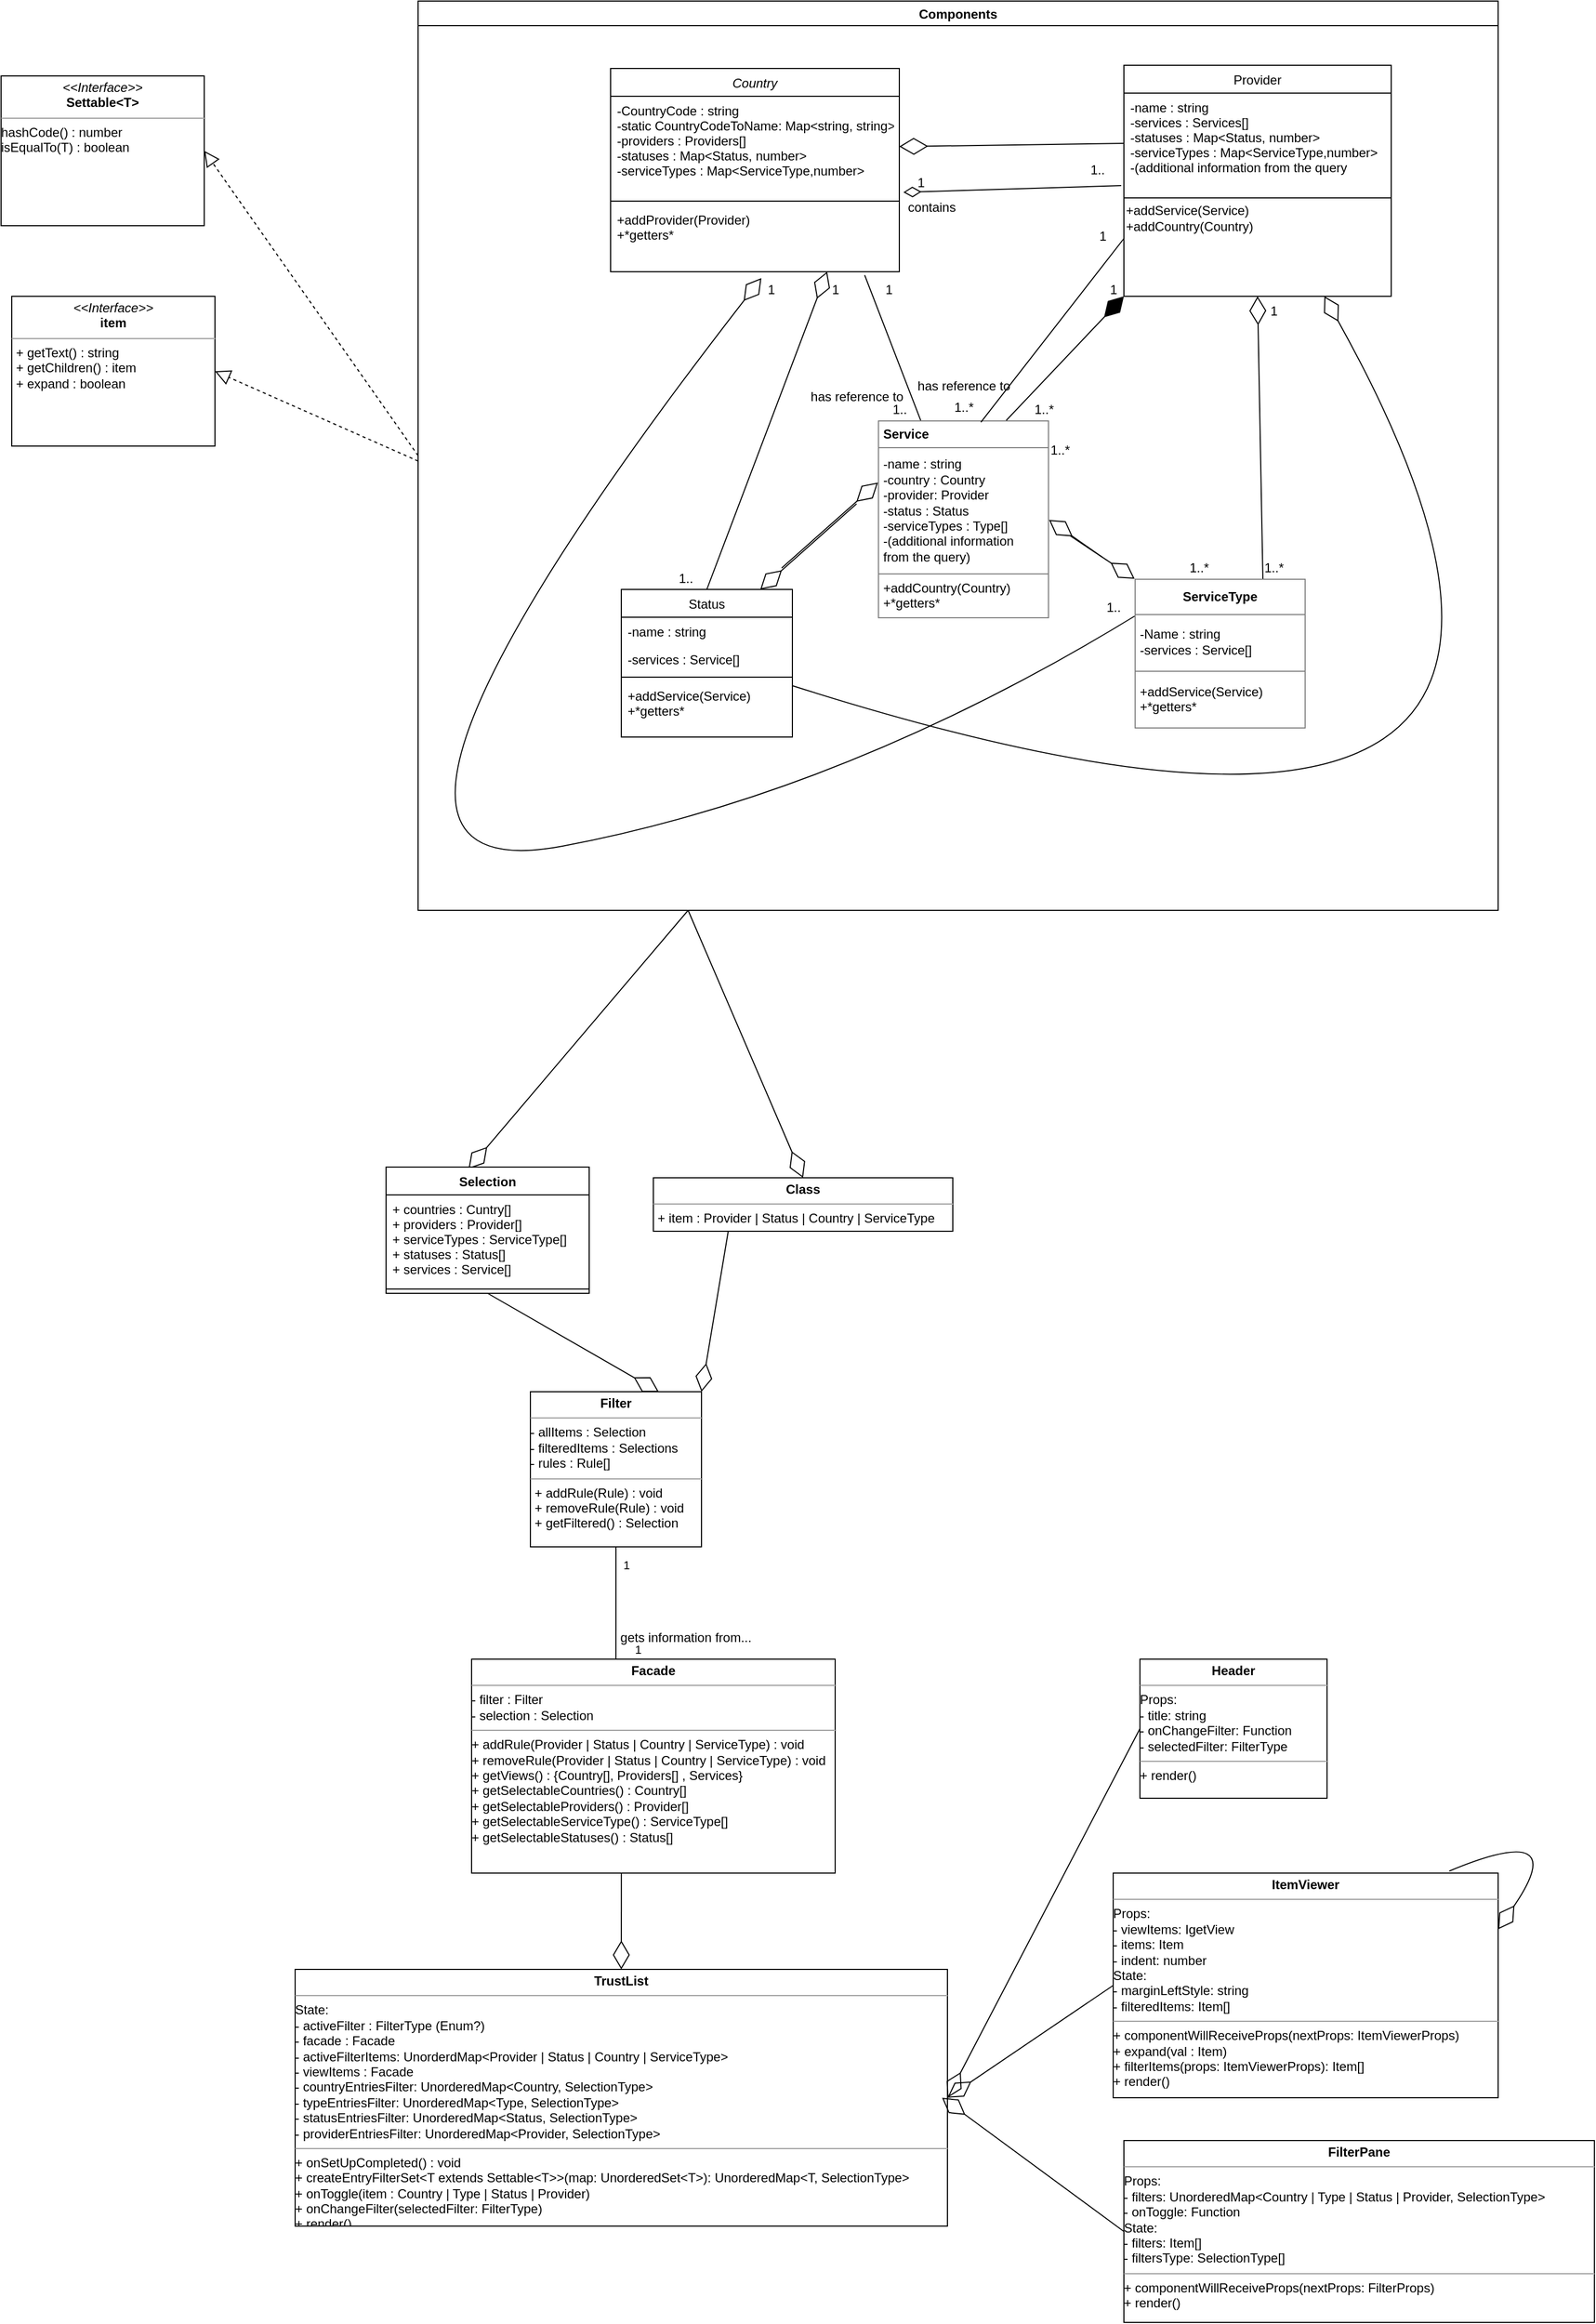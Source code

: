 <mxfile version="18.1.3" type="github">
  <diagram id="C5RBs43oDa-KdzZeNtuy" name="Page-1">
    <mxGraphModel dx="1414" dy="498" grid="1" gridSize="10" guides="1" tooltips="1" connect="1" arrows="1" fold="1" page="1" pageScale="1" pageWidth="827" pageHeight="1169" math="0" shadow="0">
      <root>
        <mxCell id="WIyWlLk6GJQsqaUBKTNV-0" />
        <mxCell id="WIyWlLk6GJQsqaUBKTNV-1" parent="WIyWlLk6GJQsqaUBKTNV-0" />
        <mxCell id="zkfFHV4jXpPFQw0GAbJ--0" value="Country" style="swimlane;fontStyle=2;align=center;verticalAlign=top;childLayout=stackLayout;horizontal=1;startSize=26;horizontalStack=0;resizeParent=1;resizeLast=0;collapsible=1;marginBottom=0;rounded=0;shadow=0;strokeWidth=1;" parent="WIyWlLk6GJQsqaUBKTNV-1" vertex="1">
          <mxGeometry x="40" y="163" width="270" height="190" as="geometry">
            <mxRectangle x="230" y="140" width="160" height="26" as="alternateBounds" />
          </mxGeometry>
        </mxCell>
        <mxCell id="zkfFHV4jXpPFQw0GAbJ--1" value="-CountryCode : string&#xa;-static CountryCodeToName: Map&lt;string, string&gt;&#xa;-providers : Providers[]&#xa;-statuses : Map&lt;Status, number&gt;&#xa;-serviceTypes : Map&lt;ServiceType,number&gt;&#xa;&#xa;" style="text;align=left;verticalAlign=top;spacingLeft=4;spacingRight=4;overflow=hidden;rotatable=0;points=[[0,0.5],[1,0.5]];portConstraint=eastwest;" parent="zkfFHV4jXpPFQw0GAbJ--0" vertex="1">
          <mxGeometry y="26" width="270" height="94" as="geometry" />
        </mxCell>
        <mxCell id="zkfFHV4jXpPFQw0GAbJ--4" value="" style="line;html=1;strokeWidth=1;align=left;verticalAlign=middle;spacingTop=-1;spacingLeft=3;spacingRight=3;rotatable=0;labelPosition=right;points=[];portConstraint=eastwest;" parent="zkfFHV4jXpPFQw0GAbJ--0" vertex="1">
          <mxGeometry y="120" width="270" height="8" as="geometry" />
        </mxCell>
        <mxCell id="zkfFHV4jXpPFQw0GAbJ--5" value="+addProvider(Provider)&#xa;+*getters*&#xa;" style="text;align=left;verticalAlign=top;spacingLeft=4;spacingRight=4;overflow=hidden;rotatable=0;points=[[0,0.5],[1,0.5]];portConstraint=eastwest;" parent="zkfFHV4jXpPFQw0GAbJ--0" vertex="1">
          <mxGeometry y="128" width="270" height="62" as="geometry" />
        </mxCell>
        <mxCell id="zkfFHV4jXpPFQw0GAbJ--6" value="Status" style="swimlane;fontStyle=0;align=center;verticalAlign=top;childLayout=stackLayout;horizontal=1;startSize=26;horizontalStack=0;resizeParent=1;resizeLast=0;collapsible=1;marginBottom=0;rounded=0;shadow=0;strokeWidth=1;" parent="WIyWlLk6GJQsqaUBKTNV-1" vertex="1">
          <mxGeometry x="50" y="650" width="160" height="138" as="geometry">
            <mxRectangle x="130" y="380" width="160" height="26" as="alternateBounds" />
          </mxGeometry>
        </mxCell>
        <mxCell id="zkfFHV4jXpPFQw0GAbJ--7" value="-name : string" style="text;align=left;verticalAlign=top;spacingLeft=4;spacingRight=4;overflow=hidden;rotatable=0;points=[[0,0.5],[1,0.5]];portConstraint=eastwest;" parent="zkfFHV4jXpPFQw0GAbJ--6" vertex="1">
          <mxGeometry y="26" width="160" height="26" as="geometry" />
        </mxCell>
        <mxCell id="zkfFHV4jXpPFQw0GAbJ--8" value="-services : Service[]" style="text;align=left;verticalAlign=top;spacingLeft=4;spacingRight=4;overflow=hidden;rotatable=0;points=[[0,0.5],[1,0.5]];portConstraint=eastwest;rounded=0;shadow=0;html=0;" parent="zkfFHV4jXpPFQw0GAbJ--6" vertex="1">
          <mxGeometry y="52" width="160" height="26" as="geometry" />
        </mxCell>
        <mxCell id="zkfFHV4jXpPFQw0GAbJ--9" value="" style="line;html=1;strokeWidth=1;align=left;verticalAlign=middle;spacingTop=-1;spacingLeft=3;spacingRight=3;rotatable=0;labelPosition=right;points=[];portConstraint=eastwest;" parent="zkfFHV4jXpPFQw0GAbJ--6" vertex="1">
          <mxGeometry y="78" width="160" height="8" as="geometry" />
        </mxCell>
        <mxCell id="zkfFHV4jXpPFQw0GAbJ--10" value="+addService(Service)&#xa;+*getters*&#xa;" style="text;align=left;verticalAlign=top;spacingLeft=4;spacingRight=4;overflow=hidden;rotatable=0;points=[[0,0.5],[1,0.5]];portConstraint=eastwest;fontStyle=0" parent="zkfFHV4jXpPFQw0GAbJ--6" vertex="1">
          <mxGeometry y="86" width="160" height="44" as="geometry" />
        </mxCell>
        <mxCell id="zkfFHV4jXpPFQw0GAbJ--17" value="Provider" style="swimlane;fontStyle=0;align=center;verticalAlign=top;childLayout=stackLayout;horizontal=1;startSize=26;horizontalStack=0;resizeParent=1;resizeLast=0;collapsible=1;marginBottom=0;rounded=0;shadow=0;strokeWidth=1;" parent="WIyWlLk6GJQsqaUBKTNV-1" vertex="1">
          <mxGeometry x="520" y="160" width="250" height="216" as="geometry">
            <mxRectangle x="550" y="140" width="160" height="26" as="alternateBounds" />
          </mxGeometry>
        </mxCell>
        <mxCell id="zkfFHV4jXpPFQw0GAbJ--18" value="-name : string &#xa;-services : Services[]&#xa;-statuses : Map&lt;Status, number&gt;&#xa;-serviceTypes : Map&lt;ServiceType,number&gt;&#xa;-(additional information from the query&#xa;" style="text;align=left;verticalAlign=top;spacingLeft=4;spacingRight=4;overflow=hidden;rotatable=0;points=[[0,0.5],[1,0.5]];portConstraint=eastwest;" parent="zkfFHV4jXpPFQw0GAbJ--17" vertex="1">
          <mxGeometry y="26" width="250" height="94" as="geometry" />
        </mxCell>
        <mxCell id="zkfFHV4jXpPFQw0GAbJ--23" value="" style="line;html=1;strokeWidth=1;align=left;verticalAlign=middle;spacingTop=-1;spacingLeft=3;spacingRight=3;rotatable=0;labelPosition=right;points=[];portConstraint=eastwest;" parent="zkfFHV4jXpPFQw0GAbJ--17" vertex="1">
          <mxGeometry y="120" width="250" height="8" as="geometry" />
        </mxCell>
        <mxCell id="jx6eO44tTlSofghOy_yD-11" value="+addService(Service)&lt;div&gt;+addCountry(Country)&lt;br&gt;&lt;/div&gt;" style="text;html=1;align=left;verticalAlign=middle;resizable=0;points=[];autosize=1;strokeColor=none;fillColor=none;hachureGap=4;" parent="zkfFHV4jXpPFQw0GAbJ--17" vertex="1">
          <mxGeometry y="128" width="250" height="30" as="geometry" />
        </mxCell>
        <mxCell id="jx6eO44tTlSofghOy_yD-0" value="&lt;table style=&quot;width:100%;height:100%;border-collapse:collapse;&quot; width=&quot;100%&quot; height=&quot;100%&quot; cellpadding=&quot;4&quot; border=&quot;1&quot;&gt;&lt;tbody&gt;&lt;tr&gt;&lt;th&gt;Service&lt;/th&gt;&lt;/tr&gt;&lt;tr&gt;&lt;td&gt;-name : string&lt;br&gt;-country : Country&lt;br&gt;-provider: Provider &lt;br&gt;-status : Status&lt;br&gt;-serviceTypes : Type[]&lt;br&gt;-(additional information&lt;br&gt;from the query)&lt;br&gt;&lt;/td&gt;&lt;/tr&gt;&lt;tr&gt;&lt;td&gt;+addCountry(Country)&lt;br&gt;+*getters*&lt;br&gt;&lt;/td&gt;&lt;/tr&gt;&lt;/tbody&gt;&lt;/table&gt;" style="text;html=1;strokeColor=none;fillColor=none;overflow=fill;hachureGap=4;align=left;" parent="WIyWlLk6GJQsqaUBKTNV-1" vertex="1">
          <mxGeometry x="290" y="492" width="160" height="185" as="geometry" />
        </mxCell>
        <mxCell id="jx6eO44tTlSofghOy_yD-1" value="&lt;table style=&quot;width:100%;height:100%;border-collapse:collapse;&quot; width=&quot;100%&quot; height=&quot;100%&quot; cellpadding=&quot;4&quot; border=&quot;1&quot;&gt;&lt;tbody&gt;&lt;tr&gt;&lt;th align=&quot;center&quot;&gt;ServiceType&lt;br&gt;&lt;/th&gt;&lt;/tr&gt;&lt;tr&gt;&lt;td&gt;-Name : string&lt;br&gt;&lt;div align=&quot;left&quot;&gt;-services : Service[]&lt;/div&gt;&lt;/td&gt;&lt;/tr&gt;&lt;tr&gt;&lt;td&gt;+addService(Service)&lt;br&gt;+*getters*&lt;br&gt;&lt;/td&gt;&lt;/tr&gt;&lt;/tbody&gt;&lt;/table&gt;" style="text;html=1;strokeColor=none;fillColor=none;overflow=fill;hachureGap=4;" parent="WIyWlLk6GJQsqaUBKTNV-1" vertex="1">
          <mxGeometry x="530" y="640" width="160" height="140" as="geometry" />
        </mxCell>
        <mxCell id="jx6eO44tTlSofghOy_yD-31" value="" style="endArrow=diamondThin;endFill=1;endSize=24;html=1;rounded=0;sourcePerimeterSpacing=8;targetPerimeterSpacing=8;curved=1;entryX=0;entryY=1;entryDx=0;entryDy=0;exitX=0.75;exitY=0;exitDx=0;exitDy=0;" parent="WIyWlLk6GJQsqaUBKTNV-1" source="jx6eO44tTlSofghOy_yD-0" target="zkfFHV4jXpPFQw0GAbJ--17" edge="1">
          <mxGeometry width="160" relative="1" as="geometry">
            <mxPoint x="280" y="500" as="sourcePoint" />
            <mxPoint x="440" y="500" as="targetPoint" />
          </mxGeometry>
        </mxCell>
        <mxCell id="jx6eO44tTlSofghOy_yD-34" value="1..*" style="text;html=1;align=center;verticalAlign=middle;resizable=0;points=[];autosize=1;strokeColor=none;fillColor=none;hachureGap=4;" parent="WIyWlLk6GJQsqaUBKTNV-1" vertex="1">
          <mxGeometry x="430" y="472" width="30" height="20" as="geometry" />
        </mxCell>
        <mxCell id="jx6eO44tTlSofghOy_yD-35" value="1" style="text;html=1;align=center;verticalAlign=middle;resizable=0;points=[];autosize=1;strokeColor=none;fillColor=none;hachureGap=4;" parent="WIyWlLk6GJQsqaUBKTNV-1" vertex="1">
          <mxGeometry x="500" y="360" width="20" height="20" as="geometry" />
        </mxCell>
        <mxCell id="jx6eO44tTlSofghOy_yD-44" value="1.." style="text;html=1;align=center;verticalAlign=middle;resizable=0;points=[];autosize=1;strokeColor=none;fillColor=none;hachureGap=4;" parent="WIyWlLk6GJQsqaUBKTNV-1" vertex="1">
          <mxGeometry x="295" y="472" width="30" height="20" as="geometry" />
        </mxCell>
        <mxCell id="jx6eO44tTlSofghOy_yD-55" value="1.." style="text;html=1;align=center;verticalAlign=middle;resizable=0;points=[];autosize=1;strokeColor=none;fillColor=none;hachureGap=4;" parent="WIyWlLk6GJQsqaUBKTNV-1" vertex="1">
          <mxGeometry x="495" y="657" width="30" height="20" as="geometry" />
        </mxCell>
        <mxCell id="jx6eO44tTlSofghOy_yD-56" value="1" style="text;html=1;align=center;verticalAlign=middle;resizable=0;points=[];autosize=1;strokeColor=none;fillColor=none;hachureGap=4;" parent="WIyWlLk6GJQsqaUBKTNV-1" vertex="1">
          <mxGeometry x="180" y="360" width="20" height="20" as="geometry" />
        </mxCell>
        <mxCell id="jx6eO44tTlSofghOy_yD-57" value="" style="endArrow=diamondThin;endFill=0;endSize=24;html=1;rounded=0;sourcePerimeterSpacing=8;targetPerimeterSpacing=8;curved=1;entryX=0.05;entryY=-0.05;entryDx=0;entryDy=0;exitX=0;exitY=0.25;exitDx=0;exitDy=0;entryPerimeter=0;" parent="WIyWlLk6GJQsqaUBKTNV-1" source="jx6eO44tTlSofghOy_yD-1" target="jx6eO44tTlSofghOy_yD-56" edge="1">
          <mxGeometry width="160" relative="1" as="geometry">
            <mxPoint x="250" y="580" as="sourcePoint" />
            <mxPoint x="90" y="580" as="targetPoint" />
            <Array as="points">
              <mxPoint x="260" y="840" />
              <mxPoint x="-270" y="940" />
            </Array>
          </mxGeometry>
        </mxCell>
        <mxCell id="jx6eO44tTlSofghOy_yD-59" value="" style="endArrow=diamondThin;endFill=0;endSize=24;html=1;rounded=0;sourcePerimeterSpacing=8;targetPerimeterSpacing=8;curved=1;entryX=0.75;entryY=1;entryDx=0;entryDy=0;exitX=0.5;exitY=0;exitDx=0;exitDy=0;" parent="WIyWlLk6GJQsqaUBKTNV-1" source="zkfFHV4jXpPFQw0GAbJ--6" target="zkfFHV4jXpPFQw0GAbJ--0" edge="1">
          <mxGeometry width="160" relative="1" as="geometry">
            <mxPoint x="220" y="570" as="sourcePoint" />
            <mxPoint x="60" y="570" as="targetPoint" />
          </mxGeometry>
        </mxCell>
        <mxCell id="jx6eO44tTlSofghOy_yD-60" value="1.." style="text;html=1;align=center;verticalAlign=middle;resizable=0;points=[];autosize=1;strokeColor=none;fillColor=none;hachureGap=4;" parent="WIyWlLk6GJQsqaUBKTNV-1" vertex="1">
          <mxGeometry x="95" y="630" width="30" height="20" as="geometry" />
        </mxCell>
        <mxCell id="jx6eO44tTlSofghOy_yD-61" value="1" style="text;html=1;align=center;verticalAlign=middle;resizable=0;points=[];autosize=1;strokeColor=none;fillColor=none;hachureGap=4;" parent="WIyWlLk6GJQsqaUBKTNV-1" vertex="1">
          <mxGeometry x="240" y="360" width="20" height="20" as="geometry" />
        </mxCell>
        <mxCell id="jx6eO44tTlSofghOy_yD-62" value="" style="endArrow=diamondThin;endFill=0;endSize=24;html=1;rounded=0;sourcePerimeterSpacing=8;targetPerimeterSpacing=8;curved=1;entryX=0.5;entryY=1;entryDx=0;entryDy=0;exitX=0.75;exitY=0;exitDx=0;exitDy=0;" parent="WIyWlLk6GJQsqaUBKTNV-1" source="jx6eO44tTlSofghOy_yD-1" target="zkfFHV4jXpPFQw0GAbJ--17" edge="1">
          <mxGeometry width="160" relative="1" as="geometry">
            <mxPoint x="260" y="610" as="sourcePoint" />
            <mxPoint x="420" y="610" as="targetPoint" />
          </mxGeometry>
        </mxCell>
        <mxCell id="jx6eO44tTlSofghOy_yD-63" value="1" style="text;html=1;align=center;verticalAlign=middle;resizable=0;points=[];autosize=1;strokeColor=none;fillColor=none;hachureGap=4;" parent="WIyWlLk6GJQsqaUBKTNV-1" vertex="1">
          <mxGeometry x="650" y="380" width="20" height="20" as="geometry" />
        </mxCell>
        <mxCell id="jx6eO44tTlSofghOy_yD-64" value="1..*" style="text;html=1;align=center;verticalAlign=middle;resizable=0;points=[];autosize=1;strokeColor=none;fillColor=none;hachureGap=4;" parent="WIyWlLk6GJQsqaUBKTNV-1" vertex="1">
          <mxGeometry x="645" y="620" width="30" height="20" as="geometry" />
        </mxCell>
        <mxCell id="jx6eO44tTlSofghOy_yD-65" value="" style="endArrow=diamondThin;endFill=0;endSize=24;html=1;rounded=0;sourcePerimeterSpacing=8;targetPerimeterSpacing=8;curved=1;exitX=1;exitY=0.091;exitDx=0;exitDy=0;exitPerimeter=0;entryX=0.75;entryY=1;entryDx=0;entryDy=0;" parent="WIyWlLk6GJQsqaUBKTNV-1" source="zkfFHV4jXpPFQw0GAbJ--10" target="zkfFHV4jXpPFQw0GAbJ--17" edge="1">
          <mxGeometry width="160" relative="1" as="geometry">
            <mxPoint x="220" y="750" as="sourcePoint" />
            <mxPoint x="380" y="750" as="targetPoint" />
            <Array as="points">
              <mxPoint x="1060" y="1010" />
            </Array>
          </mxGeometry>
        </mxCell>
        <mxCell id="jx6eO44tTlSofghOy_yD-67" value="Components" style="swimlane;hachureGap=4;startSize=23;" parent="WIyWlLk6GJQsqaUBKTNV-1" vertex="1">
          <mxGeometry x="-140" y="100" width="1010" height="850" as="geometry" />
        </mxCell>
        <mxCell id="jx6eO44tTlSofghOy_yD-76" value="1.." style="text;html=1;align=center;verticalAlign=middle;resizable=0;points=[];autosize=1;strokeColor=none;fillColor=none;hachureGap=4;" parent="jx6eO44tTlSofghOy_yD-67" vertex="1">
          <mxGeometry x="620" y="148" width="30" height="20" as="geometry" />
        </mxCell>
        <mxCell id="jx6eO44tTlSofghOy_yD-77" value="contains" style="text;html=1;align=center;verticalAlign=middle;resizable=0;points=[];autosize=1;strokeColor=none;fillColor=none;hachureGap=4;" parent="jx6eO44tTlSofghOy_yD-67" vertex="1">
          <mxGeometry x="450" y="183" width="60" height="20" as="geometry" />
        </mxCell>
        <mxCell id="jx6eO44tTlSofghOy_yD-79" value="1" style="text;html=1;align=center;verticalAlign=middle;resizable=0;points=[];autosize=1;strokeColor=none;fillColor=none;hachureGap=4;" parent="jx6eO44tTlSofghOy_yD-67" vertex="1">
          <mxGeometry x="430" y="260" width="20" height="20" as="geometry" />
        </mxCell>
        <mxCell id="jx6eO44tTlSofghOy_yD-80" value="has reference to" style="text;html=1;align=center;verticalAlign=middle;resizable=0;points=[];autosize=1;strokeColor=none;fillColor=none;hachureGap=4;" parent="jx6eO44tTlSofghOy_yD-67" vertex="1">
          <mxGeometry x="360" y="360" width="100" height="20" as="geometry" />
        </mxCell>
        <mxCell id="jx6eO44tTlSofghOy_yD-84" value="has reference to" style="text;html=1;align=center;verticalAlign=middle;resizable=0;points=[];autosize=1;strokeColor=none;fillColor=none;hachureGap=4;" parent="jx6eO44tTlSofghOy_yD-67" vertex="1">
          <mxGeometry x="460" y="350" width="100" height="20" as="geometry" />
        </mxCell>
        <mxCell id="jx6eO44tTlSofghOy_yD-68" value="&lt;p style=&quot;margin:0px;margin-top:4px;text-align:center;&quot;&gt;&lt;i&gt;&amp;lt;&amp;lt;Interface&amp;gt;&amp;gt;&lt;/i&gt;&lt;br&gt;&lt;b&gt;Settable&amp;lt;T&amp;gt;&lt;/b&gt;&lt;br&gt;&lt;/p&gt;&lt;hr size=&quot;1&quot;&gt;&lt;div&gt;hashCode() : number&lt;/div&gt;&lt;div&gt;isEqualTo(T) : boolean&lt;br&gt;&lt;/div&gt;" style="verticalAlign=top;align=left;overflow=fill;fontSize=12;fontFamily=Helvetica;html=1;hachureGap=4;" parent="WIyWlLk6GJQsqaUBKTNV-1" vertex="1">
          <mxGeometry x="-530" y="170" width="190" height="140" as="geometry" />
        </mxCell>
        <mxCell id="jx6eO44tTlSofghOy_yD-69" value="&lt;p style=&quot;margin:0px;margin-top:4px;text-align:center;&quot;&gt;&lt;i&gt;&amp;lt;&amp;lt;Interface&amp;gt;&amp;gt;&lt;/i&gt;&lt;br&gt;&lt;b&gt;item&lt;/b&gt;&lt;br&gt;&lt;/p&gt;&lt;hr size=&quot;1&quot;&gt;&lt;p style=&quot;margin:0px;margin-left:4px;&quot;&gt;+ getText() : string&lt;br&gt;+ getChildren() : item&lt;/p&gt;&lt;p style=&quot;margin:0px;margin-left:4px;&quot;&gt;+ expand : boolean&lt;br&gt;&lt;/p&gt;" style="verticalAlign=top;align=left;overflow=fill;fontSize=12;fontFamily=Helvetica;html=1;hachureGap=4;" parent="WIyWlLk6GJQsqaUBKTNV-1" vertex="1">
          <mxGeometry x="-520" y="376" width="190" height="140" as="geometry" />
        </mxCell>
        <mxCell id="jx6eO44tTlSofghOy_yD-70" value="" style="endArrow=block;dashed=1;endFill=0;endSize=12;html=1;rounded=0;sourcePerimeterSpacing=8;targetPerimeterSpacing=8;curved=1;entryX=1;entryY=0.5;entryDx=0;entryDy=0;" parent="WIyWlLk6GJQsqaUBKTNV-1" target="jx6eO44tTlSofghOy_yD-69" edge="1">
          <mxGeometry width="160" relative="1" as="geometry">
            <mxPoint x="-140" y="530" as="sourcePoint" />
            <mxPoint x="-210" y="520" as="targetPoint" />
          </mxGeometry>
        </mxCell>
        <mxCell id="jx6eO44tTlSofghOy_yD-71" value="" style="endArrow=block;dashed=1;endFill=0;endSize=12;html=1;rounded=0;sourcePerimeterSpacing=8;targetPerimeterSpacing=8;curved=1;entryX=1;entryY=0.5;entryDx=0;entryDy=0;exitX=0;exitY=0.5;exitDx=0;exitDy=0;" parent="WIyWlLk6GJQsqaUBKTNV-1" source="jx6eO44tTlSofghOy_yD-67" target="jx6eO44tTlSofghOy_yD-68" edge="1">
          <mxGeometry width="160" relative="1" as="geometry">
            <mxPoint x="-340" y="320" as="sourcePoint" />
            <mxPoint x="-180" y="320" as="targetPoint" />
          </mxGeometry>
        </mxCell>
        <mxCell id="jx6eO44tTlSofghOy_yD-73" value="" style="endArrow=diamondThin;endFill=0;endSize=24;html=1;rounded=0;sourcePerimeterSpacing=8;targetPerimeterSpacing=8;entryX=1;entryY=0.5;entryDx=0;entryDy=0;exitX=0;exitY=0.5;exitDx=0;exitDy=0;" parent="WIyWlLk6GJQsqaUBKTNV-1" source="zkfFHV4jXpPFQw0GAbJ--18" target="zkfFHV4jXpPFQw0GAbJ--1" edge="1">
          <mxGeometry width="160" relative="1" as="geometry">
            <mxPoint x="310" y="370" as="sourcePoint" />
            <mxPoint x="470" y="370" as="targetPoint" />
          </mxGeometry>
        </mxCell>
        <mxCell id="jx6eO44tTlSofghOy_yD-75" value="1" style="text;html=1;align=center;verticalAlign=middle;resizable=0;points=[];autosize=1;strokeColor=none;fillColor=none;hachureGap=4;" parent="WIyWlLk6GJQsqaUBKTNV-1" vertex="1">
          <mxGeometry x="320" y="260" width="20" height="20" as="geometry" />
        </mxCell>
        <mxCell id="jx6eO44tTlSofghOy_yD-78" value="" style="endArrow=none;html=1;rounded=0;startSize=14;endSize=14;sourcePerimeterSpacing=8;targetPerimeterSpacing=8;entryX=0.88;entryY=1.052;entryDx=0;entryDy=0;entryPerimeter=0;exitX=0.25;exitY=0;exitDx=0;exitDy=0;" parent="WIyWlLk6GJQsqaUBKTNV-1" source="jx6eO44tTlSofghOy_yD-0" target="zkfFHV4jXpPFQw0GAbJ--5" edge="1">
          <mxGeometry width="50" height="50" relative="1" as="geometry">
            <mxPoint x="370" y="440" as="sourcePoint" />
            <mxPoint x="420" y="390" as="targetPoint" />
          </mxGeometry>
        </mxCell>
        <mxCell id="jx6eO44tTlSofghOy_yD-81" value="" style="endArrow=none;html=1;rounded=0;startSize=14;endSize=14;sourcePerimeterSpacing=8;targetPerimeterSpacing=8;entryX=0;entryY=0.75;entryDx=0;entryDy=0;exitX=0.602;exitY=0.009;exitDx=0;exitDy=0;exitPerimeter=0;" parent="WIyWlLk6GJQsqaUBKTNV-1" source="jx6eO44tTlSofghOy_yD-0" target="zkfFHV4jXpPFQw0GAbJ--17" edge="1">
          <mxGeometry width="50" height="50" relative="1" as="geometry">
            <mxPoint x="370" y="440" as="sourcePoint" />
            <mxPoint x="420" y="390" as="targetPoint" />
          </mxGeometry>
        </mxCell>
        <mxCell id="jx6eO44tTlSofghOy_yD-82" value="1..*" style="text;html=1;align=center;verticalAlign=middle;resizable=0;points=[];autosize=1;strokeColor=none;fillColor=none;hachureGap=4;" parent="WIyWlLk6GJQsqaUBKTNV-1" vertex="1">
          <mxGeometry x="355" y="470" width="30" height="20" as="geometry" />
        </mxCell>
        <mxCell id="jx6eO44tTlSofghOy_yD-83" value="1" style="text;html=1;align=center;verticalAlign=middle;resizable=0;points=[];autosize=1;strokeColor=none;fillColor=none;hachureGap=4;" parent="WIyWlLk6GJQsqaUBKTNV-1" vertex="1">
          <mxGeometry x="490" y="310" width="20" height="20" as="geometry" />
        </mxCell>
        <mxCell id="jx6eO44tTlSofghOy_yD-87" value="1..*" style="text;html=1;align=center;verticalAlign=middle;resizable=0;points=[];autosize=1;strokeColor=none;fillColor=none;hachureGap=4;" parent="WIyWlLk6GJQsqaUBKTNV-1" vertex="1">
          <mxGeometry x="445" y="510" width="30" height="20" as="geometry" />
        </mxCell>
        <mxCell id="jx6eO44tTlSofghOy_yD-88" value="1..*" style="text;html=1;align=center;verticalAlign=middle;resizable=0;points=[];autosize=1;strokeColor=none;fillColor=none;hachureGap=4;" parent="WIyWlLk6GJQsqaUBKTNV-1" vertex="1">
          <mxGeometry x="575" y="620" width="30" height="20" as="geometry" />
        </mxCell>
        <mxCell id="jx6eO44tTlSofghOy_yD-89" value="" style="endArrow=diamondThin;endFill=0;endSize=24;html=1;rounded=0;sourcePerimeterSpacing=8;targetPerimeterSpacing=8;entryX=0;entryY=0;entryDx=0;entryDy=0;" parent="WIyWlLk6GJQsqaUBKTNV-1" target="jx6eO44tTlSofghOy_yD-1" edge="1">
          <mxGeometry width="160" relative="1" as="geometry">
            <mxPoint x="470" y="600" as="sourcePoint" />
            <mxPoint x="330" y="580" as="targetPoint" />
            <Array as="points" />
          </mxGeometry>
        </mxCell>
        <mxCell id="jx6eO44tTlSofghOy_yD-90" value="" style="endArrow=diamondThin;endFill=0;endSize=24;html=1;rounded=0;sourcePerimeterSpacing=8;targetPerimeterSpacing=8;" parent="WIyWlLk6GJQsqaUBKTNV-1" edge="1">
          <mxGeometry width="160" relative="1" as="geometry">
            <mxPoint x="500" y="620" as="sourcePoint" />
            <mxPoint x="450" y="585" as="targetPoint" />
          </mxGeometry>
        </mxCell>
        <mxCell id="jx6eO44tTlSofghOy_yD-91" value="" style="endArrow=diamondThin;endFill=;endSize=24;html=1;rounded=0;sourcePerimeterSpacing=8;targetPerimeterSpacing=8;entryX=0;entryY=0.314;entryDx=0;entryDy=0;entryPerimeter=0;" parent="WIyWlLk6GJQsqaUBKTNV-1" target="jx6eO44tTlSofghOy_yD-0" edge="1">
          <mxGeometry width="160" relative="1" as="geometry">
            <mxPoint x="200" y="630" as="sourcePoint" />
            <mxPoint x="270" y="560" as="targetPoint" />
          </mxGeometry>
        </mxCell>
        <mxCell id="jx6eO44tTlSofghOy_yD-92" value="" style="endArrow=diamondThin;endFill=0;endSize=24;html=1;rounded=0;sourcePerimeterSpacing=8;targetPerimeterSpacing=8;" parent="WIyWlLk6GJQsqaUBKTNV-1" edge="1">
          <mxGeometry width="160" relative="1" as="geometry">
            <mxPoint x="270" y="570" as="sourcePoint" />
            <mxPoint x="180" y="650" as="targetPoint" />
          </mxGeometry>
        </mxCell>
        <mxCell id="jx6eO44tTlSofghOy_yD-93" value="" style="endArrow=diamondThin;endFill=0;endSize=24;html=1;rounded=0;sourcePerimeterSpacing=8;targetPerimeterSpacing=8;entryX=0.406;entryY=0.015;entryDx=0;entryDy=0;exitX=0.25;exitY=1;exitDx=0;exitDy=0;entryPerimeter=0;" parent="WIyWlLk6GJQsqaUBKTNV-1" source="jx6eO44tTlSofghOy_yD-67" target="jx6eO44tTlSofghOy_yD-95" edge="1">
          <mxGeometry width="160" relative="1" as="geometry">
            <mxPoint x="-90" y="1290" as="sourcePoint" />
            <mxPoint x="-250" y="1290" as="targetPoint" />
          </mxGeometry>
        </mxCell>
        <mxCell id="jx6eO44tTlSofghOy_yD-95" value="Selection" style="swimlane;fontStyle=1;align=center;verticalAlign=top;childLayout=stackLayout;horizontal=1;startSize=26;horizontalStack=0;resizeParent=1;resizeParentMax=0;resizeLast=0;collapsible=1;marginBottom=0;hachureGap=4;" parent="WIyWlLk6GJQsqaUBKTNV-1" vertex="1">
          <mxGeometry x="-170" y="1190" width="190" height="118" as="geometry" />
        </mxCell>
        <mxCell id="jx6eO44tTlSofghOy_yD-96" value="+ countries : Cuntry[]&#xa;+ providers : Provider[]&#xa;+ serviceTypes : ServiceType[]&#xa;+ statuses : Status[]&#xa;+ services : Service[]&#xa;" style="text;strokeColor=none;fillColor=none;align=left;verticalAlign=top;spacingLeft=4;spacingRight=4;overflow=hidden;rotatable=0;points=[[0,0.5],[1,0.5]];portConstraint=eastwest;hachureGap=4;" parent="jx6eO44tTlSofghOy_yD-95" vertex="1">
          <mxGeometry y="26" width="190" height="84" as="geometry" />
        </mxCell>
        <mxCell id="jx6eO44tTlSofghOy_yD-97" value="" style="line;strokeWidth=1;fillColor=none;align=left;verticalAlign=middle;spacingTop=-1;spacingLeft=3;spacingRight=3;rotatable=0;labelPosition=right;points=[];portConstraint=eastwest;hachureGap=4;" parent="jx6eO44tTlSofghOy_yD-95" vertex="1">
          <mxGeometry y="110" width="190" height="8" as="geometry" />
        </mxCell>
        <mxCell id="jx6eO44tTlSofghOy_yD-99" value="" style="endArrow=diamondThin;endFill=0;endSize=24;html=1;rounded=0;sourcePerimeterSpacing=8;targetPerimeterSpacing=8;exitX=0.5;exitY=1;exitDx=0;exitDy=0;entryX=0.75;entryY=0;entryDx=0;entryDy=0;" parent="WIyWlLk6GJQsqaUBKTNV-1" source="jx6eO44tTlSofghOy_yD-95" target="jx6eO44tTlSofghOy_yD-100" edge="1">
          <mxGeometry width="160" relative="1" as="geometry">
            <mxPoint x="-180" y="1490" as="sourcePoint" />
            <mxPoint x="-240" y="1530" as="targetPoint" />
          </mxGeometry>
        </mxCell>
        <mxCell id="jx6eO44tTlSofghOy_yD-100" value="&lt;p style=&quot;margin:0px;margin-top:4px;text-align:center;&quot;&gt;&lt;b&gt;Filter&lt;/b&gt;&lt;br&gt;&lt;/p&gt;&lt;hr size=&quot;1&quot;&gt;&lt;div&gt;- allItems : Selection&lt;/div&gt;&lt;div&gt;- filteredItems : Selections&lt;/div&gt;&lt;div&gt;- rules : Rule[]&lt;br&gt;&lt;/div&gt;&lt;hr size=&quot;1&quot;&gt;&lt;p style=&quot;margin:0px;margin-left:4px;&quot;&gt;+ addRule(Rule) : void&lt;br&gt;&lt;/p&gt;&lt;p style=&quot;margin:0px;margin-left:4px;&quot;&gt;+ removeRule(Rule) : void&lt;/p&gt;&lt;p style=&quot;margin:0px;margin-left:4px;&quot;&gt;+ getFiltered() : Selection&lt;br&gt;&lt;/p&gt;" style="verticalAlign=top;align=left;overflow=fill;fontSize=12;fontFamily=Helvetica;html=1;hachureGap=4;" parent="WIyWlLk6GJQsqaUBKTNV-1" vertex="1">
          <mxGeometry x="-35" y="1400" width="160" height="145" as="geometry" />
        </mxCell>
        <mxCell id="jx6eO44tTlSofghOy_yD-101" value="" style="endArrow=diamondThin;endFill=0;endSize=24;html=1;rounded=0;sourcePerimeterSpacing=8;targetPerimeterSpacing=8;exitX=0.25;exitY=1;exitDx=0;exitDy=0;entryX=0.5;entryY=0;entryDx=0;entryDy=0;" parent="WIyWlLk6GJQsqaUBKTNV-1" source="jx6eO44tTlSofghOy_yD-67" target="jx6eO44tTlSofghOy_yD-102" edge="1">
          <mxGeometry width="160" relative="1" as="geometry">
            <mxPoint x="320" y="1130" as="sourcePoint" />
            <mxPoint x="160" y="1190" as="targetPoint" />
          </mxGeometry>
        </mxCell>
        <mxCell id="jx6eO44tTlSofghOy_yD-102" value="&lt;p style=&quot;margin:0px;margin-top:4px;text-align:center;&quot;&gt;&lt;b&gt;Class&lt;/b&gt;&lt;/p&gt;&lt;hr size=&quot;1&quot;&gt;&lt;p style=&quot;margin:0px;margin-left:4px;&quot;&gt;+ item : Provider | Status | Country | ServiceType&lt;br&gt;&lt;/p&gt;&lt;hr size=&quot;1&quot;&gt;" style="verticalAlign=top;align=left;overflow=fill;fontSize=12;fontFamily=Helvetica;html=1;hachureGap=4;" parent="WIyWlLk6GJQsqaUBKTNV-1" vertex="1">
          <mxGeometry x="80" y="1200" width="280" height="50" as="geometry" />
        </mxCell>
        <mxCell id="jx6eO44tTlSofghOy_yD-103" value="" style="endArrow=diamondThin;endFill=0;endSize=24;html=1;rounded=0;sourcePerimeterSpacing=8;targetPerimeterSpacing=8;entryX=1;entryY=0;entryDx=0;entryDy=0;exitX=0.25;exitY=1;exitDx=0;exitDy=0;" parent="WIyWlLk6GJQsqaUBKTNV-1" source="jx6eO44tTlSofghOy_yD-102" target="jx6eO44tTlSofghOy_yD-100" edge="1">
          <mxGeometry width="160" relative="1" as="geometry">
            <mxPoint x="-80" y="1440" as="sourcePoint" />
            <mxPoint x="80" y="1440" as="targetPoint" />
          </mxGeometry>
        </mxCell>
        <mxCell id="jx6eO44tTlSofghOy_yD-105" value="&lt;p style=&quot;margin:0px;margin-top:4px;text-align:center;&quot;&gt;&lt;b&gt;Facade&lt;/b&gt;&lt;br&gt;&lt;/p&gt;&lt;hr size=&quot;1&quot;&gt;&lt;div&gt;- filter : Filter&lt;/div&gt;&lt;div&gt;- selection : Selection&lt;br&gt;&lt;/div&gt;&lt;hr size=&quot;1&quot;&gt;&lt;div&gt;+ addRule(Provider | Status | Country | ServiceType) : void&lt;br&gt;&lt;/div&gt;&lt;div&gt;+ removeRule(Provider | Status | Country | ServiceType) : void&lt;br&gt;&lt;/div&gt;&lt;div&gt;+ getViews() : {Country[], Providers[] , Services}&lt;/div&gt;&lt;div&gt;+ getSelectableCountries() : Country[]&lt;/div&gt;&lt;div&gt;&lt;div&gt;+ getSelectableProviders() : Provider[]&lt;/div&gt;&lt;div&gt;&lt;div&gt;+ getSelectableServiceType() : ServiceType[]&lt;/div&gt;&lt;div&gt;&lt;div&gt;+ getSelectableStatuses() : Status[]&lt;/div&gt;&lt;/div&gt;&lt;/div&gt;&lt;/div&gt;&lt;div&gt;&lt;br&gt; &lt;/div&gt;&lt;div&gt;&lt;br&gt;&lt;/div&gt;" style="verticalAlign=top;align=left;overflow=fill;fontSize=12;fontFamily=Helvetica;html=1;hachureGap=4;" parent="WIyWlLk6GJQsqaUBKTNV-1" vertex="1">
          <mxGeometry x="-90" y="1650" width="340" height="200" as="geometry" />
        </mxCell>
        <mxCell id="-e_v6TnxBKaBj5N8BUCK-5" value="" style="endArrow=none;html=1;edgeStyle=orthogonalEdgeStyle;rounded=0;exitX=0.5;exitY=1;exitDx=0;exitDy=0;entryX=0.397;entryY=0;entryDx=0;entryDy=0;entryPerimeter=0;" parent="WIyWlLk6GJQsqaUBKTNV-1" source="jx6eO44tTlSofghOy_yD-100" target="jx6eO44tTlSofghOy_yD-105" edge="1">
          <mxGeometry relative="1" as="geometry">
            <mxPoint x="180" y="1430" as="sourcePoint" />
            <mxPoint x="340" y="1430" as="targetPoint" />
          </mxGeometry>
        </mxCell>
        <mxCell id="-e_v6TnxBKaBj5N8BUCK-6" value="1" style="edgeLabel;resizable=0;html=1;align=left;verticalAlign=bottom;" parent="-e_v6TnxBKaBj5N8BUCK-5" connectable="0" vertex="1">
          <mxGeometry x="-1" relative="1" as="geometry">
            <mxPoint x="5" y="25" as="offset" />
          </mxGeometry>
        </mxCell>
        <mxCell id="-e_v6TnxBKaBj5N8BUCK-7" value="1" style="edgeLabel;resizable=0;html=1;align=right;verticalAlign=bottom;" parent="-e_v6TnxBKaBj5N8BUCK-5" connectable="0" vertex="1">
          <mxGeometry x="1" relative="1" as="geometry">
            <mxPoint x="25" as="offset" />
          </mxGeometry>
        </mxCell>
        <mxCell id="-e_v6TnxBKaBj5N8BUCK-8" value="gets information from..." style="text;html=1;align=center;verticalAlign=middle;resizable=0;points=[];autosize=1;strokeColor=none;fillColor=none;" parent="WIyWlLk6GJQsqaUBKTNV-1" vertex="1">
          <mxGeometry x="40" y="1620" width="140" height="20" as="geometry" />
        </mxCell>
        <mxCell id="jx6eO44tTlSofghOy_yD-74" value="" style="endArrow=diamondThin;endFill=0;html=1;rounded=0;startSize=14;endSize=14;sourcePerimeterSpacing=8;targetPerimeterSpacing=8;entryX=1.014;entryY=0.955;entryDx=0;entryDy=0;entryPerimeter=0;exitX=-0.01;exitY=0.92;exitDx=0;exitDy=0;exitPerimeter=0;" parent="WIyWlLk6GJQsqaUBKTNV-1" source="zkfFHV4jXpPFQw0GAbJ--18" target="zkfFHV4jXpPFQw0GAbJ--1" edge="1">
          <mxGeometry width="50" height="50" relative="1" as="geometry">
            <mxPoint x="420" y="340" as="sourcePoint" />
            <mxPoint x="370" y="390" as="targetPoint" />
          </mxGeometry>
        </mxCell>
        <mxCell id="yTGQvYgbSu-PY9iP79x5-1" value="&lt;p style=&quot;margin:0px;margin-top:4px;text-align:center;&quot;&gt;&lt;b&gt;TrustList&lt;/b&gt;&lt;/p&gt;&lt;hr size=&quot;1&quot;&gt;&lt;div&gt;State:&lt;br&gt;&lt;/div&gt;&lt;div&gt;- activeFilter : FilterType (Enum?)&lt;br&gt;&lt;/div&gt;&lt;div&gt;- facade : Facade&lt;/div&gt;&lt;div&gt;- activeFilterItems: UnorderdMap&amp;lt;Provider | Status | Country | ServiceType&amp;gt;&lt;br&gt;&lt;/div&gt;&lt;div&gt;- viewItems : Facade&lt;/div&gt;&lt;div&gt;- countryEntriesFilter: UnorderedMap&amp;lt;Country, SelectionType&amp;gt;&lt;/div&gt;&lt;div&gt;- typeEntriesFilter: UnorderedMap&amp;lt;Type, SelectionType&amp;gt;&lt;br&gt;&lt;/div&gt;&lt;div&gt;- statusEntriesFilter: UnorderedMap&amp;lt;Status, SelectionType&amp;gt; &lt;br&gt;&lt;/div&gt;&lt;div&gt;- providerEntriesFilter: UnorderedMap&amp;lt;Provider, SelectionType&amp;gt; &lt;br&gt;&lt;/div&gt;&lt;hr size=&quot;1&quot;&gt;&lt;div&gt;+ onSetUpCompleted() : void&lt;/div&gt;&lt;div&gt;+ createEntryFilterSet&amp;lt;T extends Settable&amp;lt;T&amp;gt;&amp;gt;(map: UnorderedSet&amp;lt;T&amp;gt;): UnorderedMap&amp;lt;T, SelectionType&amp;gt;&lt;/div&gt;&lt;div&gt;+ onToggle(item : Country | Type | Status | Provider)&lt;/div&gt;&lt;div&gt;+ onChangeFilter(selectedFilter: FilterType)&lt;/div&gt;&lt;div&gt;+ render()&lt;br&gt;&lt;/div&gt;" style="verticalAlign=top;align=left;overflow=fill;fontSize=12;fontFamily=Helvetica;html=1;hachureGap=4;" vertex="1" parent="WIyWlLk6GJQsqaUBKTNV-1">
          <mxGeometry x="-255" y="1940" width="610" height="240" as="geometry" />
        </mxCell>
        <mxCell id="yTGQvYgbSu-PY9iP79x5-2" value="&lt;p style=&quot;margin:0px;margin-top:4px;text-align:center;&quot;&gt;&lt;b&gt;Header&lt;/b&gt;&lt;/p&gt;&lt;hr size=&quot;1&quot;&gt;&lt;div&gt;Props:&lt;/div&gt;&lt;div&gt;- title: string&lt;/div&gt;&lt;div&gt;- onChangeFilter: Function&lt;/div&gt;&lt;div&gt;- selectedFilter: FilterType&lt;br&gt;&lt;hr size=&quot;1&quot;&gt;+ render()&lt;br&gt;&lt;/div&gt;" style="verticalAlign=top;align=left;overflow=fill;fontSize=12;fontFamily=Helvetica;html=1;hachureGap=4;" vertex="1" parent="WIyWlLk6GJQsqaUBKTNV-1">
          <mxGeometry x="535" y="1650" width="175" height="130" as="geometry" />
        </mxCell>
        <mxCell id="yTGQvYgbSu-PY9iP79x5-4" value="&lt;p style=&quot;margin:0px;margin-top:4px;text-align:center;&quot;&gt;&lt;b&gt;ItemViewer&lt;/b&gt;&lt;/p&gt;&lt;hr size=&quot;1&quot;&gt;&lt;div&gt;Props:&lt;br&gt;&lt;/div&gt;&lt;div&gt;- viewItems: IgetView&lt;/div&gt;&lt;div&gt;- items: Item&lt;br&gt;&lt;/div&gt;&lt;div&gt;- indent: number&lt;br&gt;&lt;/div&gt;&lt;div&gt;State:&lt;br&gt;&lt;/div&gt;&lt;div&gt;- marginLeftStyle: string&lt;/div&gt;&lt;div&gt;- filteredItems: Item[]&lt;br&gt;&lt;/div&gt;&lt;hr size=&quot;1&quot;&gt;+ componentWillReceiveProps(nextProps: ItemViewerProps)&lt;br&gt;&lt;div&gt;+ expand(val : Item)&lt;/div&gt;&lt;div&gt;+ filterItems(props: ItemViewerProps): Item[]&lt;br&gt;&lt;/div&gt;&lt;div&gt;+ render()&lt;br&gt;&lt;/div&gt;" style="verticalAlign=top;align=left;overflow=fill;fontSize=12;fontFamily=Helvetica;html=1;hachureGap=4;" vertex="1" parent="WIyWlLk6GJQsqaUBKTNV-1">
          <mxGeometry x="510" y="1850" width="360" height="210" as="geometry" />
        </mxCell>
        <mxCell id="yTGQvYgbSu-PY9iP79x5-5" value="&lt;p style=&quot;margin:0px;margin-top:4px;text-align:center;&quot;&gt;&lt;b&gt;FilterPane&lt;/b&gt;&lt;/p&gt;&lt;hr size=&quot;1&quot;&gt;&lt;div&gt;Props:&lt;/div&gt;&lt;div&gt;- filters: UnorderedMap&amp;lt;Country | Type | Status | Provider, SelectionType&amp;gt;&lt;/div&gt;&lt;div&gt;- onToggle: Function&lt;br&gt;&lt;/div&gt;&lt;div&gt;State:&lt;/div&gt;&lt;div&gt;- filters: Item[]&lt;br&gt;&lt;/div&gt;&lt;div&gt;- filtersType: SelectionType[]&lt;br&gt;&lt;/div&gt;&lt;hr size=&quot;1&quot;&gt;+ componentWillReceiveProps(nextProps: FilterProps)&lt;br&gt;&lt;div&gt;+ render()&lt;br&gt;&lt;/div&gt;" style="verticalAlign=top;align=left;overflow=fill;fontSize=12;fontFamily=Helvetica;html=1;hachureGap=4;" vertex="1" parent="WIyWlLk6GJQsqaUBKTNV-1">
          <mxGeometry x="520" y="2100" width="440" height="170" as="geometry" />
        </mxCell>
        <mxCell id="yTGQvYgbSu-PY9iP79x5-6" value="" style="endArrow=diamondThin;endFill=0;endSize=24;html=1;rounded=0;exitX=0.412;exitY=1.001;exitDx=0;exitDy=0;entryX=0.5;entryY=0;entryDx=0;entryDy=0;exitPerimeter=0;" edge="1" parent="WIyWlLk6GJQsqaUBKTNV-1" source="jx6eO44tTlSofghOy_yD-105" target="yTGQvYgbSu-PY9iP79x5-1">
          <mxGeometry width="160" relative="1" as="geometry">
            <mxPoint x="720" y="1910" as="sourcePoint" />
            <mxPoint x="560" y="1910" as="targetPoint" />
          </mxGeometry>
        </mxCell>
        <mxCell id="yTGQvYgbSu-PY9iP79x5-8" value="" style="endArrow=diamondThin;endFill=0;endSize=24;html=1;rounded=0;exitX=0;exitY=0.5;exitDx=0;exitDy=0;entryX=1;entryY=0.5;entryDx=0;entryDy=0;" edge="1" parent="WIyWlLk6GJQsqaUBKTNV-1" source="yTGQvYgbSu-PY9iP79x5-2" target="yTGQvYgbSu-PY9iP79x5-1">
          <mxGeometry width="160" relative="1" as="geometry">
            <mxPoint x="385.08" y="1690.0" as="sourcePoint" />
            <mxPoint x="385" y="1779.8" as="targetPoint" />
          </mxGeometry>
        </mxCell>
        <mxCell id="yTGQvYgbSu-PY9iP79x5-9" value="" style="endArrow=diamondThin;endFill=0;endSize=24;html=1;rounded=0;exitX=0;exitY=0.5;exitDx=0;exitDy=0;" edge="1" parent="WIyWlLk6GJQsqaUBKTNV-1" source="yTGQvYgbSu-PY9iP79x5-5">
          <mxGeometry width="160" relative="1" as="geometry">
            <mxPoint x="70.08" y="1870.2" as="sourcePoint" />
            <mxPoint x="350" y="2060" as="targetPoint" />
          </mxGeometry>
        </mxCell>
        <mxCell id="yTGQvYgbSu-PY9iP79x5-10" value="" style="endArrow=diamondThin;endFill=0;endSize=24;html=1;rounded=0;exitX=0;exitY=0.5;exitDx=0;exitDy=0;entryX=1;entryY=0.5;entryDx=0;entryDy=0;" edge="1" parent="WIyWlLk6GJQsqaUBKTNV-1" source="yTGQvYgbSu-PY9iP79x5-4" target="yTGQvYgbSu-PY9iP79x5-1">
          <mxGeometry width="160" relative="1" as="geometry">
            <mxPoint x="80.08" y="1880.2" as="sourcePoint" />
            <mxPoint x="80" y="1970" as="targetPoint" />
          </mxGeometry>
        </mxCell>
        <mxCell id="yTGQvYgbSu-PY9iP79x5-11" value="" style="endArrow=diamondThin;endFill=0;endSize=24;html=1;rounded=0;exitX=0.873;exitY=-0.009;exitDx=0;exitDy=0;entryX=1;entryY=0.25;entryDx=0;entryDy=0;exitPerimeter=0;edgeStyle=orthogonalEdgeStyle;curved=1;" edge="1" parent="WIyWlLk6GJQsqaUBKTNV-1" source="yTGQvYgbSu-PY9iP79x5-4" target="yTGQvYgbSu-PY9iP79x5-4">
          <mxGeometry width="160" relative="1" as="geometry">
            <mxPoint x="735" y="1770" as="sourcePoint" />
            <mxPoint x="555" y="2110" as="targetPoint" />
            <Array as="points">
              <mxPoint x="940" y="1800" />
            </Array>
          </mxGeometry>
        </mxCell>
      </root>
    </mxGraphModel>
  </diagram>
</mxfile>
